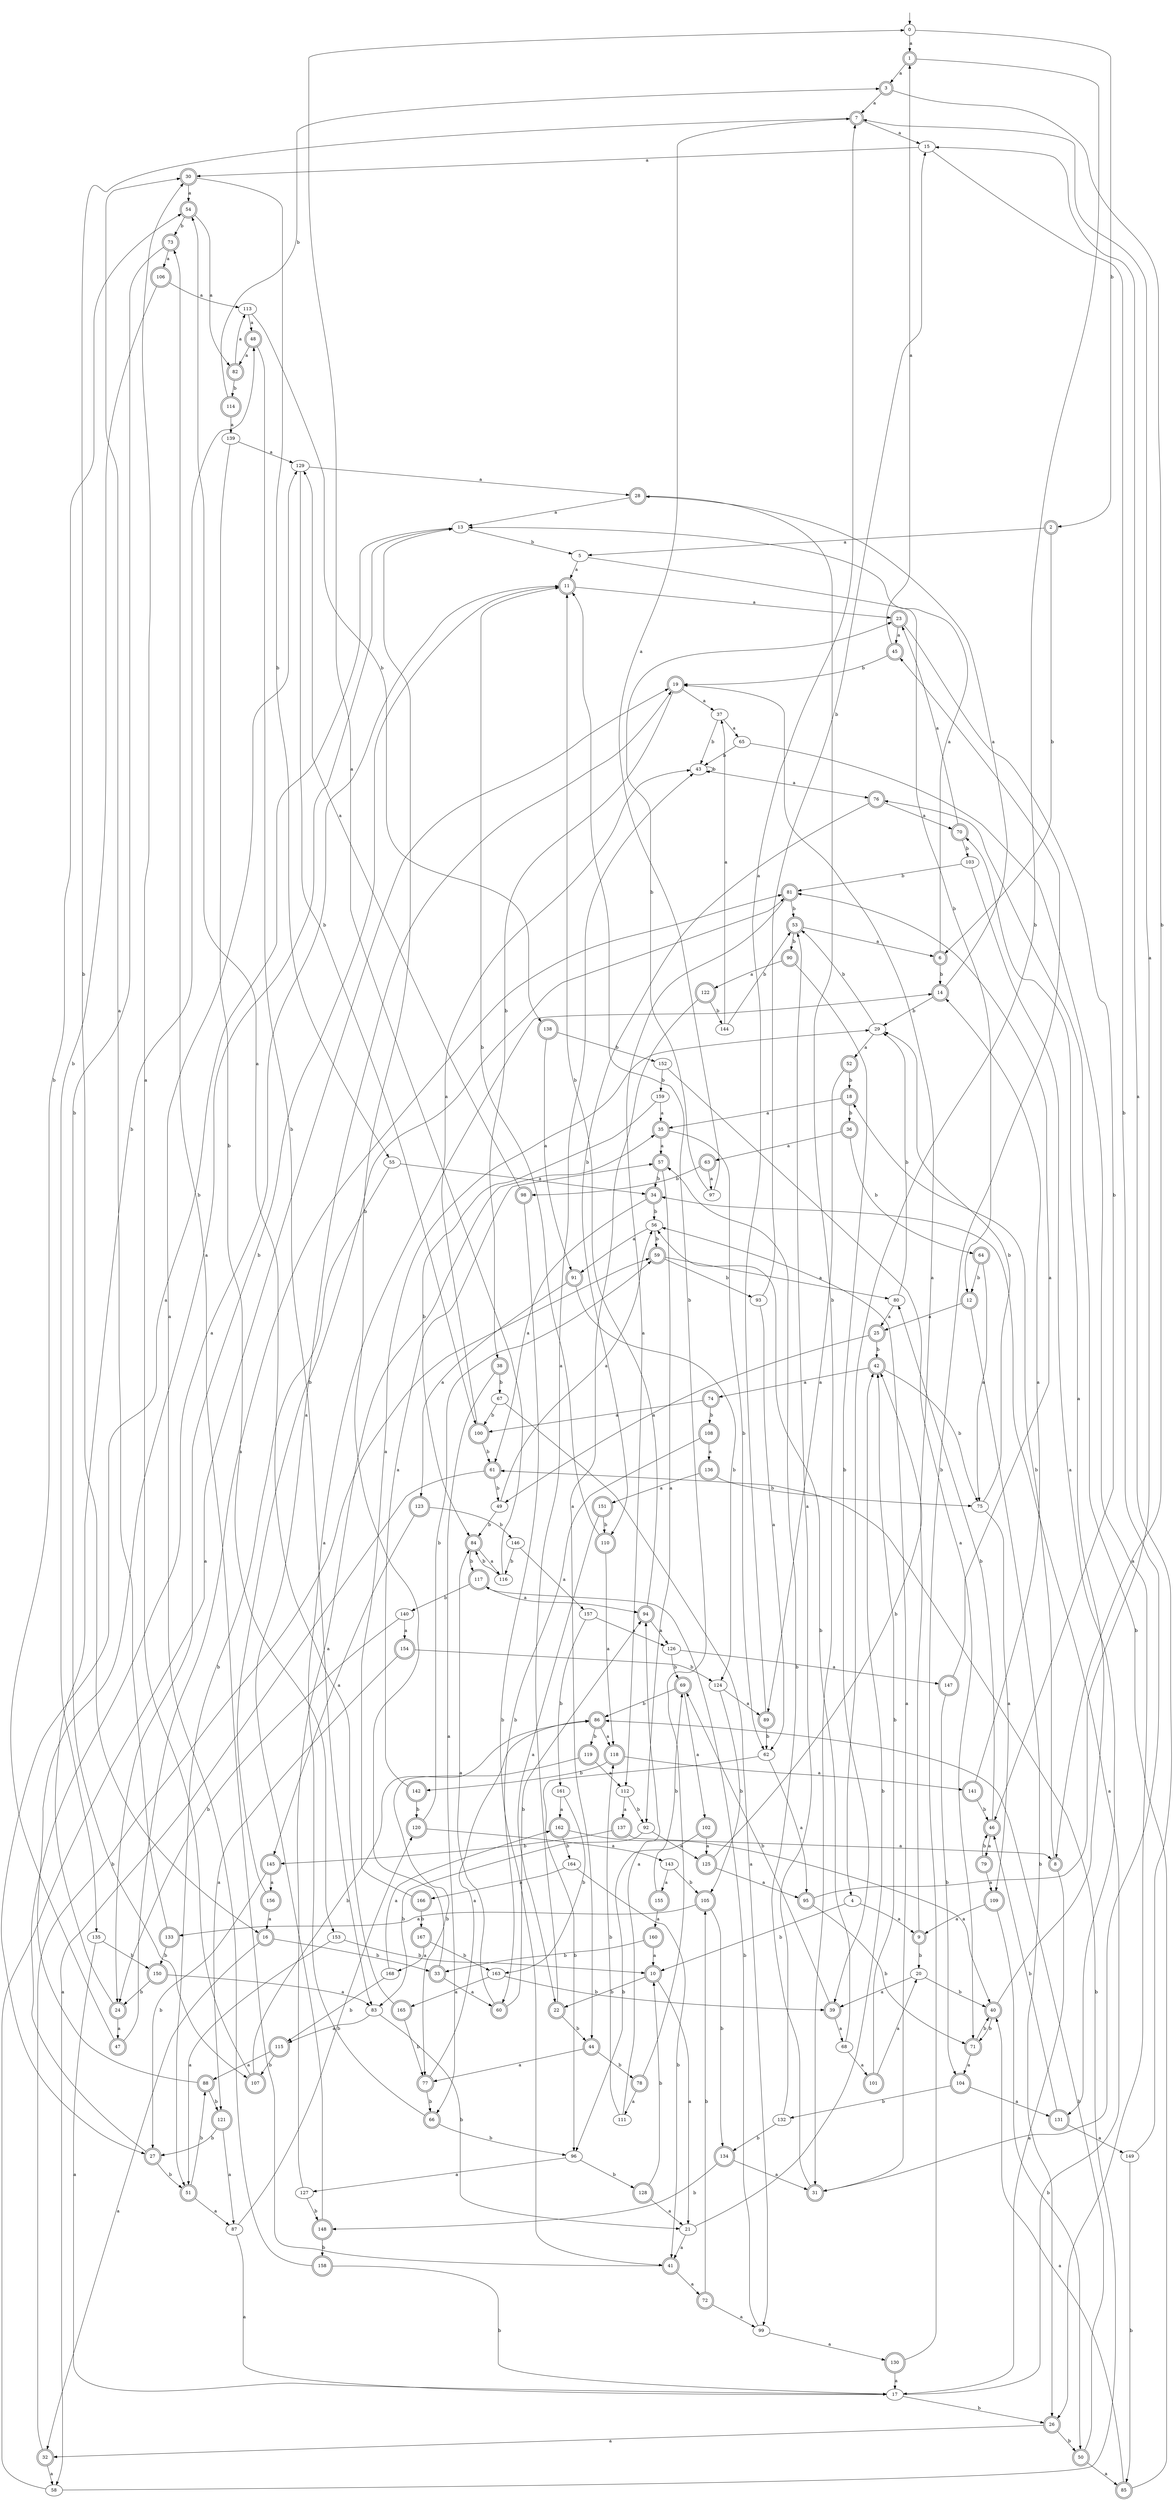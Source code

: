 digraph RandomDFA {
  __start0 [label="", shape=none];
  __start0 -> 0 [label=""];
  0 [shape=circle]
  0 -> 1 [label="a"]
  0 -> 2 [label="b"]
  1 [shape=doublecircle]
  1 -> 3 [label="a"]
  1 -> 4 [label="b"]
  2 [shape=doublecircle]
  2 -> 5 [label="a"]
  2 -> 6 [label="b"]
  3 [shape=doublecircle]
  3 -> 7 [label="a"]
  3 -> 8 [label="b"]
  4
  4 -> 9 [label="a"]
  4 -> 10 [label="b"]
  5
  5 -> 11 [label="a"]
  5 -> 12 [label="b"]
  6 [shape=doublecircle]
  6 -> 13 [label="a"]
  6 -> 14 [label="b"]
  7 [shape=doublecircle]
  7 -> 15 [label="a"]
  7 -> 16 [label="b"]
  8 [shape=doublecircle]
  8 -> 17 [label="a"]
  8 -> 18 [label="b"]
  9 [shape=doublecircle]
  9 -> 19 [label="a"]
  9 -> 20 [label="b"]
  10 [shape=doublecircle]
  10 -> 21 [label="a"]
  10 -> 22 [label="b"]
  11 [shape=doublecircle]
  11 -> 23 [label="a"]
  11 -> 24 [label="b"]
  12 [shape=doublecircle]
  12 -> 25 [label="a"]
  12 -> 26 [label="b"]
  13
  13 -> 27 [label="a"]
  13 -> 5 [label="b"]
  14 [shape=doublecircle]
  14 -> 28 [label="a"]
  14 -> 29 [label="b"]
  15
  15 -> 30 [label="a"]
  15 -> 31 [label="b"]
  16 [shape=doublecircle]
  16 -> 32 [label="a"]
  16 -> 33 [label="b"]
  17
  17 -> 34 [label="a"]
  17 -> 26 [label="b"]
  18 [shape=doublecircle]
  18 -> 35 [label="a"]
  18 -> 36 [label="b"]
  19 [shape=doublecircle]
  19 -> 37 [label="a"]
  19 -> 38 [label="b"]
  20
  20 -> 39 [label="a"]
  20 -> 40 [label="b"]
  21
  21 -> 41 [label="a"]
  21 -> 42 [label="b"]
  22 [shape=doublecircle]
  22 -> 43 [label="a"]
  22 -> 44 [label="b"]
  23 [shape=doublecircle]
  23 -> 45 [label="a"]
  23 -> 46 [label="b"]
  24 [shape=doublecircle]
  24 -> 47 [label="a"]
  24 -> 48 [label="b"]
  25 [shape=doublecircle]
  25 -> 49 [label="a"]
  25 -> 42 [label="b"]
  26 [shape=doublecircle]
  26 -> 32 [label="a"]
  26 -> 50 [label="b"]
  27 [shape=doublecircle]
  27 -> 11 [label="a"]
  27 -> 51 [label="b"]
  28 [shape=doublecircle]
  28 -> 13 [label="a"]
  28 -> 31 [label="b"]
  29
  29 -> 52 [label="a"]
  29 -> 53 [label="b"]
  30 [shape=doublecircle]
  30 -> 54 [label="a"]
  30 -> 55 [label="b"]
  31 [shape=doublecircle]
  31 -> 56 [label="a"]
  31 -> 57 [label="b"]
  32 [shape=doublecircle]
  32 -> 58 [label="a"]
  32 -> 59 [label="b"]
  33 [shape=doublecircle]
  33 -> 60 [label="a"]
  33 -> 13 [label="b"]
  34 [shape=doublecircle]
  34 -> 61 [label="a"]
  34 -> 56 [label="b"]
  35 [shape=doublecircle]
  35 -> 57 [label="a"]
  35 -> 62 [label="b"]
  36 [shape=doublecircle]
  36 -> 63 [label="a"]
  36 -> 64 [label="b"]
  37
  37 -> 65 [label="a"]
  37 -> 43 [label="b"]
  38 [shape=doublecircle]
  38 -> 66 [label="a"]
  38 -> 67 [label="b"]
  39 [shape=doublecircle]
  39 -> 68 [label="a"]
  39 -> 69 [label="b"]
  40 [shape=doublecircle]
  40 -> 70 [label="a"]
  40 -> 71 [label="b"]
  41 [shape=doublecircle]
  41 -> 72 [label="a"]
  41 -> 73 [label="b"]
  42 [shape=doublecircle]
  42 -> 74 [label="a"]
  42 -> 75 [label="b"]
  43
  43 -> 76 [label="a"]
  43 -> 43 [label="b"]
  44 [shape=doublecircle]
  44 -> 77 [label="a"]
  44 -> 78 [label="b"]
  45 [shape=doublecircle]
  45 -> 1 [label="a"]
  45 -> 19 [label="b"]
  46 [shape=doublecircle]
  46 -> 79 [label="a"]
  46 -> 80 [label="b"]
  47 [shape=doublecircle]
  47 -> 81 [label="a"]
  47 -> 54 [label="b"]
  48 [shape=doublecircle]
  48 -> 82 [label="a"]
  48 -> 83 [label="b"]
  49
  49 -> 56 [label="a"]
  49 -> 84 [label="b"]
  50 [shape=doublecircle]
  50 -> 85 [label="a"]
  50 -> 86 [label="b"]
  51 [shape=doublecircle]
  51 -> 87 [label="a"]
  51 -> 88 [label="b"]
  52 [shape=doublecircle]
  52 -> 89 [label="a"]
  52 -> 18 [label="b"]
  53 [shape=doublecircle]
  53 -> 6 [label="a"]
  53 -> 90 [label="b"]
  54 [shape=doublecircle]
  54 -> 82 [label="a"]
  54 -> 73 [label="b"]
  55
  55 -> 34 [label="a"]
  55 -> 51 [label="b"]
  56
  56 -> 91 [label="a"]
  56 -> 59 [label="b"]
  57 [shape=doublecircle]
  57 -> 92 [label="a"]
  57 -> 34 [label="b"]
  58
  58 -> 19 [label="a"]
  58 -> 61 [label="b"]
  59 [shape=doublecircle]
  59 -> 80 [label="a"]
  59 -> 93 [label="b"]
  60 [shape=doublecircle]
  60 -> 84 [label="a"]
  60 -> 94 [label="b"]
  61 [shape=doublecircle]
  61 -> 58 [label="a"]
  61 -> 49 [label="b"]
  62
  62 -> 95 [label="a"]
  62 -> 96 [label="b"]
  63 [shape=doublecircle]
  63 -> 97 [label="a"]
  63 -> 98 [label="b"]
  64 [shape=doublecircle]
  64 -> 75 [label="a"]
  64 -> 12 [label="b"]
  65
  65 -> 26 [label="a"]
  65 -> 43 [label="b"]
  66 [shape=doublecircle]
  66 -> 14 [label="a"]
  66 -> 96 [label="b"]
  67
  67 -> 99 [label="a"]
  67 -> 100 [label="b"]
  68
  68 -> 101 [label="a"]
  68 -> 56 [label="b"]
  69 [shape=doublecircle]
  69 -> 102 [label="a"]
  69 -> 86 [label="b"]
  70 [shape=doublecircle]
  70 -> 23 [label="a"]
  70 -> 103 [label="b"]
  71 [shape=doublecircle]
  71 -> 104 [label="a"]
  71 -> 40 [label="b"]
  72 [shape=doublecircle]
  72 -> 99 [label="a"]
  72 -> 105 [label="b"]
  73 [shape=doublecircle]
  73 -> 106 [label="a"]
  73 -> 107 [label="b"]
  74 [shape=doublecircle]
  74 -> 100 [label="a"]
  74 -> 108 [label="b"]
  75
  75 -> 109 [label="a"]
  75 -> 29 [label="b"]
  76 [shape=doublecircle]
  76 -> 70 [label="a"]
  76 -> 110 [label="b"]
  77 [shape=doublecircle]
  77 -> 86 [label="a"]
  77 -> 66 [label="b"]
  78 [shape=doublecircle]
  78 -> 111 [label="a"]
  78 -> 11 [label="b"]
  79 [shape=doublecircle]
  79 -> 109 [label="a"]
  79 -> 46 [label="b"]
  80
  80 -> 25 [label="a"]
  80 -> 29 [label="b"]
  81 [shape=doublecircle]
  81 -> 112 [label="a"]
  81 -> 53 [label="b"]
  82 [shape=doublecircle]
  82 -> 113 [label="a"]
  82 -> 114 [label="b"]
  83
  83 -> 115 [label="a"]
  83 -> 21 [label="b"]
  84 [shape=doublecircle]
  84 -> 116 [label="a"]
  84 -> 117 [label="b"]
  85 [shape=doublecircle]
  85 -> 40 [label="a"]
  85 -> 76 [label="b"]
  86 [shape=doublecircle]
  86 -> 118 [label="a"]
  86 -> 119 [label="b"]
  87
  87 -> 17 [label="a"]
  87 -> 120 [label="b"]
  88 [shape=doublecircle]
  88 -> 13 [label="a"]
  88 -> 121 [label="b"]
  89 [shape=doublecircle]
  89 -> 7 [label="a"]
  89 -> 62 [label="b"]
  90 [shape=doublecircle]
  90 -> 122 [label="a"]
  90 -> 39 [label="b"]
  91 [shape=doublecircle]
  91 -> 123 [label="a"]
  91 -> 124 [label="b"]
  92
  92 -> 125 [label="a"]
  92 -> 83 [label="b"]
  93
  93 -> 62 [label="a"]
  93 -> 15 [label="b"]
  94 [shape=doublecircle]
  94 -> 126 [label="a"]
  94 -> 11 [label="b"]
  95 [shape=doublecircle]
  95 -> 7 [label="a"]
  95 -> 71 [label="b"]
  96
  96 -> 127 [label="a"]
  96 -> 128 [label="b"]
  97
  97 -> 7 [label="a"]
  97 -> 23 [label="b"]
  98 [shape=doublecircle]
  98 -> 129 [label="a"]
  98 -> 41 [label="b"]
  99
  99 -> 130 [label="a"]
  99 -> 117 [label="b"]
  100 [shape=doublecircle]
  100 -> 43 [label="a"]
  100 -> 61 [label="b"]
  101 [shape=doublecircle]
  101 -> 20 [label="a"]
  101 -> 42 [label="b"]
  102 [shape=doublecircle]
  102 -> 125 [label="a"]
  102 -> 96 [label="b"]
  103
  103 -> 131 [label="a"]
  103 -> 81 [label="b"]
  104 [shape=doublecircle]
  104 -> 131 [label="a"]
  104 -> 132 [label="b"]
  105 [shape=doublecircle]
  105 -> 133 [label="a"]
  105 -> 134 [label="b"]
  106 [shape=doublecircle]
  106 -> 113 [label="a"]
  106 -> 135 [label="b"]
  107 [shape=doublecircle]
  107 -> 30 [label="a"]
  107 -> 86 [label="b"]
  108 [shape=doublecircle]
  108 -> 136 [label="a"]
  108 -> 60 [label="b"]
  109 [shape=doublecircle]
  109 -> 9 [label="a"]
  109 -> 50 [label="b"]
  110 [shape=doublecircle]
  110 -> 118 [label="a"]
  110 -> 11 [label="b"]
  111
  111 -> 94 [label="a"]
  111 -> 118 [label="b"]
  112
  112 -> 137 [label="a"]
  112 -> 92 [label="b"]
  113
  113 -> 48 [label="a"]
  113 -> 138 [label="b"]
  114 [shape=doublecircle]
  114 -> 139 [label="a"]
  114 -> 3 [label="b"]
  115 [shape=doublecircle]
  115 -> 88 [label="a"]
  115 -> 107 [label="b"]
  116
  116 -> 0 [label="a"]
  116 -> 84 [label="b"]
  117 [shape=doublecircle]
  117 -> 94 [label="a"]
  117 -> 140 [label="b"]
  118 [shape=doublecircle]
  118 -> 141 [label="a"]
  118 -> 142 [label="b"]
  119 [shape=doublecircle]
  119 -> 112 [label="a"]
  119 -> 77 [label="b"]
  120 [shape=doublecircle]
  120 -> 143 [label="a"]
  120 -> 59 [label="b"]
  121 [shape=doublecircle]
  121 -> 87 [label="a"]
  121 -> 27 [label="b"]
  122 [shape=doublecircle]
  122 -> 44 [label="a"]
  122 -> 144 [label="b"]
  123 [shape=doublecircle]
  123 -> 145 [label="a"]
  123 -> 146 [label="b"]
  124
  124 -> 89 [label="a"]
  124 -> 105 [label="b"]
  125 [shape=doublecircle]
  125 -> 95 [label="a"]
  125 -> 42 [label="b"]
  126
  126 -> 147 [label="a"]
  126 -> 69 [label="b"]
  127
  127 -> 35 [label="a"]
  127 -> 148 [label="b"]
  128 [shape=doublecircle]
  128 -> 21 [label="a"]
  128 -> 10 [label="b"]
  129
  129 -> 28 [label="a"]
  129 -> 100 [label="b"]
  130 [shape=doublecircle]
  130 -> 17 [label="a"]
  130 -> 45 [label="b"]
  131 [shape=doublecircle]
  131 -> 149 [label="a"]
  131 -> 46 [label="b"]
  132
  132 -> 53 [label="a"]
  132 -> 134 [label="b"]
  133 [shape=doublecircle]
  133 -> 30 [label="a"]
  133 -> 150 [label="b"]
  134 [shape=doublecircle]
  134 -> 31 [label="a"]
  134 -> 148 [label="b"]
  135
  135 -> 17 [label="a"]
  135 -> 150 [label="b"]
  136 [shape=doublecircle]
  136 -> 151 [label="a"]
  136 -> 75 [label="b"]
  137 [shape=doublecircle]
  137 -> 8 [label="a"]
  137 -> 145 [label="b"]
  138 [shape=doublecircle]
  138 -> 91 [label="a"]
  138 -> 152 [label="b"]
  139
  139 -> 129 [label="a"]
  139 -> 153 [label="b"]
  140
  140 -> 154 [label="a"]
  140 -> 24 [label="b"]
  141 [shape=doublecircle]
  141 -> 14 [label="a"]
  141 -> 46 [label="b"]
  142 [shape=doublecircle]
  142 -> 57 [label="a"]
  142 -> 120 [label="b"]
  143
  143 -> 155 [label="a"]
  143 -> 105 [label="b"]
  144
  144 -> 37 [label="a"]
  144 -> 53 [label="b"]
  145 [shape=doublecircle]
  145 -> 156 [label="a"]
  145 -> 27 [label="b"]
  146
  146 -> 157 [label="a"]
  146 -> 116 [label="b"]
  147 [shape=doublecircle]
  147 -> 81 [label="a"]
  147 -> 104 [label="b"]
  148 [shape=doublecircle]
  148 -> 19 [label="a"]
  148 -> 158 [label="b"]
  149
  149 -> 15 [label="a"]
  149 -> 85 [label="b"]
  150 [shape=doublecircle]
  150 -> 83 [label="a"]
  150 -> 24 [label="b"]
  151 [shape=doublecircle]
  151 -> 22 [label="a"]
  151 -> 110 [label="b"]
  152
  152 -> 71 [label="a"]
  152 -> 159 [label="b"]
  153
  153 -> 51 [label="a"]
  153 -> 10 [label="b"]
  154 [shape=doublecircle]
  154 -> 121 [label="a"]
  154 -> 124 [label="b"]
  155 [shape=doublecircle]
  155 -> 160 [label="a"]
  155 -> 69 [label="b"]
  156 [shape=doublecircle]
  156 -> 16 [label="a"]
  156 -> 81 [label="b"]
  157
  157 -> 126 [label="a"]
  157 -> 161 [label="b"]
  158 [shape=doublecircle]
  158 -> 129 [label="a"]
  158 -> 17 [label="b"]
  159
  159 -> 35 [label="a"]
  159 -> 84 [label="b"]
  160 [shape=doublecircle]
  160 -> 10 [label="a"]
  160 -> 33 [label="b"]
  161
  161 -> 162 [label="a"]
  161 -> 163 [label="b"]
  162 [shape=doublecircle]
  162 -> 40 [label="a"]
  162 -> 164 [label="b"]
  163
  163 -> 165 [label="a"]
  163 -> 39 [label="b"]
  164
  164 -> 166 [label="a"]
  164 -> 41 [label="b"]
  165 [shape=doublecircle]
  165 -> 54 [label="a"]
  165 -> 77 [label="b"]
  166 [shape=doublecircle]
  166 -> 29 [label="a"]
  166 -> 167 [label="b"]
  167 [shape=doublecircle]
  167 -> 168 [label="a"]
  167 -> 163 [label="b"]
  168
  168 -> 162 [label="a"]
  168 -> 115 [label="b"]
}
